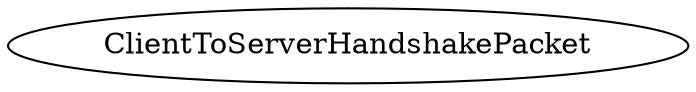 digraph "ClientToServerHandshakePacket" {
rankdir = LR
0

0 [label="ClientToServerHandshakePacket",comment="name: \"ClientToServerHandshakePacket\", typeName: \"\", id: 0, branchId: 4, recurseId: -1, attributes: 0, notes: \"\""];
{ rank = max}

}
